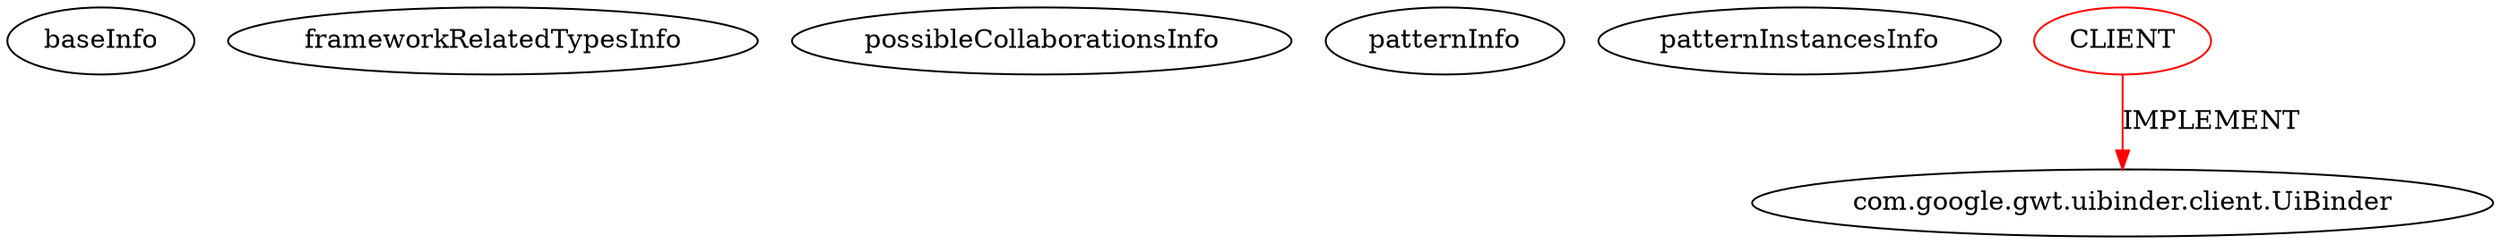 digraph {
baseInfo[graphId=175,category="pattern",isAnonymous=false,possibleRelation=false]
frameworkRelatedTypesInfo[0="com.google.gwt.uibinder.client.UiBinder"]
possibleCollaborationsInfo[]
patternInfo[frequency=55.0,patternRootClient=0]
patternInstancesInfo[0="wuiidl-webservice~/wuiidl-webservice/webservice-master/tourGuide/src/webServices/tourGuide/presentation/client/views/login/LoginView.java~LoginViewUiBinder~4685",1="laaglu-lib-gwt-svg-edu-commons~/laaglu-lib-gwt-svg-edu-commons/lib-gwt-svg-edu-commons-master/src/main/java/org/vectomatic/svg/edu/client/commons/ConfirmBox.java~RestartBinder~3489",2="WSDOT-WSDOT-Search-GWT~/WSDOT-WSDOT-Search-GWT/WSDOT-Search-GWT-master/src/gov/wa/wsdot/search/client/Popup.java~Binder~444",3="j78wu-HyperDex-GUI~/j78wu-HyperDex-GUI/HyperDex-GUI-master/src/com/hyperdex/web/client/view/ValueList.java~ValueListUiBinder~3090",4="drweaver-gwt_garage_control~/drweaver-gwt_garage_control/gwt_garage_control-master/src/drweaver/garagecontrol/client/view/mobile/GarageControlOptionsViewMobile.java~GarageControlOptionsViewMobileUiBinder~1308",5="yossren-UIBinderExample~/yossren-UIBinderExample/UIBinderExample-master/src/com/jedfonner/examples/client/HelloWorld.java~MyUiBinder~4719",6="laaglu-lib-gwt-svg-edu-commons~/laaglu-lib-gwt-svg-edu-commons/lib-gwt-svg-edu-commons-master/src/main/java/org/vectomatic/svg/edu/client/commons/LicenseBox.java~LicenseBoxBinder~3487",7="Masonu-Sample_MVP_pattern_with_GWT~/Masonu-Sample_MVP_pattern_with_GWT/Sample_MVP_pattern_with_GWT-master/src/fr/mason/louchart/client/view/MenuBarView.java~MyUiBinder~309",8="skavish-collaborative-paint~/skavish-collaborative-paint/collaborative-paint-master/src/com/acme/collpaint/client/page/CollPaintView.java~CollPaintViewUiBinder~4494",9="ashtonthomas-gwt-fast-touch-press~/ashtonthomas-gwt-fast-touch-press/gwt-fast-touch-press-master/src/io/ashton/fastpress/client/TestFastPressElement.java~TestFastPressElementUiBinder~742",10="mansiT-UiBinder~/mansiT-UiBinder/UiBinder-master/uibinder/src/com/mansi/client/dndboard.java~dndboardUiBinder~3691",11="jDramaix-SlidingPuzzle~/jDramaix-SlidingPuzzle/SlidingPuzzle-master/src/be/dramaix/ai/slidingpuzzle/client/LoadingDialog.java~InformationPopupUiBinder~3107",12="j78wu-HyperDex-GUI~/j78wu-HyperDex-GUI/HyperDex-GUI-master/src/com/hyperdex/web/client/view/HyperSpaceTwo.java~Binder~3097",13="shantanusinghal-gwt-tut~/shantanusinghal-gwt-tut/gwt-tut-master/src/com/ptc/tut/client/views/PersonView.java~PersonViewUiBinder~4480",14="drweaver-gwt_garage_control~/drweaver-gwt_garage_control/gwt_garage_control-master/src/drweaver/garagecontrol/client/view/desktop/GarageControlViewDesktop.java~GarageControlViewDesktopUiBinder~1304",15="geomajas-geomajas-widget-definitions-sample~/geomajas-geomajas-widget-definitions-sample/geomajas-widget-definitions-sample-master/example/src/main/java/example/client/widget/example/ExampleWidgetViewImpl.java~MyUiBinder~1340",16="cbopp-gwt-taglist~/cbopp-gwt-taglist/gwt-taglist-master/src/test/java/com/virilis_software/gwt/taglist/client/samples/NonEditView.java~Binder~1057",17="Masonu-Sample_MVP_pattern_with_GWT~/Masonu-Sample_MVP_pattern_with_GWT/Sample_MVP_pattern_with_GWT-master/src/fr/mason/louchart/client/view/HomeView.java~MyUiBinder~311",18="j78wu-HyperDex-GUI~/j78wu-HyperDex-GUI/HyperDex-GUI-master/src/com/hyperdex/web/client/view/NavBar.java~Binder~3083",19="pandurangpatil-gwt-youtube~/pandurangpatil-gwt-youtube/gwt-youtube-master/gwt-youtube-player/src/main/java/open/pandurang/gwt/youtube/client/YouTubePlayer.java~MyUiBinder~4260",20="cbopp-gwt-taglist~/cbopp-gwt-taglist/gwt-taglist-master/src/main/java/com/virilis_software/gwt/taglist/client/comp/taglist/TagListView.java~Binder~1039",21="yossren-UIBinderExample~/yossren-UIBinderExample/UIBinderExample-master/src/com/jedfonner/examples/client/HelloWidgetWorld.java~MyUiBinder~4715",22="carlos-aguayo-html5gwthistory~/carlos-aguayo-html5gwthistory/html5gwthistory-master/src/com/dreamskiale/client/GoodbyeViewImpl.java~GoodbyeViewImplUiBinder~1019",23="anozaki-GwtHelloMvpTest~/anozaki-GwtHelloMvpTest/GwtHelloMvpTest-master/src/main/java/com/hellomvp/client/ui/HelloViewImpl.java~HelloViewImplUiBinder~675",24="mrsmastara-home~/mrsmastara-home/home-master/youtube/src/main/java/com/youtube/play/client/local/KitchenSink.java~KitchenSinkClientUiBinder~4060",25="svor-SimpleGWTProject~/svor-SimpleGWTProject/SimpleGWTProject-master/src/com/tutorialspoint/client/Login.java~LoginUiBinder~4530",26="drweaver-gwt_garage_control~/drweaver-gwt_garage_control/gwt_garage_control-master/src/drweaver/garagecontrol/client/view/mobile/GarageControlViewMobile.java~GarageControlViewMobileUiBinder~1310",27="burrsutter-gwt-hellodata~/burrsutter-gwt-hellodata/gwt-hellodata-master/src/main/java/org/jboss/as/quickstarts/gwthelloworld/client/local/HelloWorldClient.java~MyUiBinder~1002",28="WSDOT-WSDOT-Search-GWT~/WSDOT-WSDOT-Search-GWT/WSDOT-Search-GWT-master/src/gov/wa/wsdot/search/client/SearchWidget.java~SearchWidgetUiBinder~450",29="j78wu-HyperDex-GUI~/j78wu-HyperDex-GUI/HyperDex-GUI-master/src/com/hyperdex/web/client/view/spaceDetail.java~spaceDetailUiBinder~3101",30="vlapan-PhotoBank~/vlapan-PhotoBank/PhotoBank-master/src/com/vlapan/gwt/photobank/client/ui/selector/SelectorWidget.java~SelectorWidgetUiBinder~4633",31="shantanusinghal-gwt-tut~/shantanusinghal-gwt-tut/gwt-tut-master/src/com/ptc/tut/client/views/SampleForm.java~SampleFormUiBinder~4482",32="cluePrints-gwt-snake~/cluePrints-gwt-snake/gwt-snake-master/src/s3/client/presentation/GWTView.java~GWTViewUiBinder~1089",33="cbopp-gwt-taglist~/cbopp-gwt-taglist/gwt-taglist-master/src/test/java/com/virilis_software/gwt/taglist/client/samples/EditView.java~Binder~1052",34="jumanor-client-nodejsgwt~/jumanor-client-nodejsgwt/client-nodejsgwt-master/src/main/java/pck/client/chat/TFormChat.java~TFormChatUiBinder~3313",35="felype87-gwt~/felype87-gwt/gwt-master/Minefield/src/com/felype/minefield/client/GameLevelDialog.java~GameLevelDialogUiBinder~1324",36="bebenko-leksi~/bebenko-leksi/leksi-master/gwted/src/main/java/sk/portugal/leksi/editor/client/Login.java~LoginUiBinder~822",37="j78wu-HyperDex-GUI~/j78wu-HyperDex-GUI/HyperDex-GUI-master/src/com/hyperdex/web/client/view/spaceList.java~Binder~3086",38="carlos-aguayo-html5gwthistory~/carlos-aguayo-html5gwthistory/html5gwthistory-master/src/com/dreamskiale/client/HelloViewImpl.java~HelloViewImplUiBinder~1010",39="ashtonthomas-gwt-fast-touch-press~/ashtonthomas-gwt-fast-touch-press/gwt-fast-touch-press-master/src/io/ashton/fastpress/client/TestSlowPressElement.java~TestSlowPressElementUiBinder~737",40="drweaver-gwt_garage_control~/drweaver-gwt_garage_control/gwt_garage_control-master/src/drweaver/garagecontrol/client/view/desktop/GarageControlOptionsViewDesktop.java~GarageControlOptionsViewDesktopUiBinder~1306",41="WSDOT-WSDOT-Search-GWT~/WSDOT-WSDOT-Search-GWT/WSDOT-Search-GWT-master/src/gov/wa/wsdot/search/client/PageLinks.java~PageLinksUiBinder~438",42="Archerw-mastermind~/Archerw-mastermind/mastermind-master/nyu-smg-mastermind/src/org/mastermind/graphics/MasterMindGraphic.java~MasterMindGraphicsUiBinder~30",43="kaladron-Webhack~/kaladron-Webhack/Webhack-master/src/net/webhack/game/client/WebhackGnome.java~MyUiBinder~3335",44="vlapan-PhotoBank~/vlapan-PhotoBank/PhotoBank-master/src/com/vlapan/gwt/photobank/client/ui/NotificationPanel.java~NotificationPanelUiBinder~4617",45="cbopp-gwt-taglist~/cbopp-gwt-taglist/gwt-taglist-master/src/main/java/com/virilis_software/gwt/taglist/client/comp/tag/TagView.java~Binder~1030",46="oussamazoghlami-TetrisGwt~/oussamazoghlami-TetrisGwt/TetrisGwt-master/Tetris/src/com/sfeir/tutorials/client/views/TetrisView.java~TetrisViewUiBinder~4244",47="mansiT-UiBinder~/mansiT-UiBinder/UiBinder-master/uibinder/src/com/mansi/client/HelloWidgetWorld.java~MyUiBinder~3687",48="Masonu-Sample_MVP_pattern_with_GWT~/Masonu-Sample_MVP_pattern_with_GWT/Sample_MVP_pattern_with_GWT-master/src/fr/mason/louchart/client/controller/AppController.java~MyUiBinder~297",49="yossren-UIBinderExample~/yossren-UIBinderExample/UIBinderExample-master/src/com/jedfonner/examples/client/HelloButton.java~MyUiBinder~4717",50="dissdoc-hellogwt~/dissdoc-hellogwt/hellogwt-master/src/main/java/com/hellogwt/client/HelloGWTWidget.java~HelloGWTWidgetUiBinder~1274",51="Masonu-Sample_MVP_pattern_with_GWT~/Masonu-Sample_MVP_pattern_with_GWT/Sample_MVP_pattern_with_GWT-master/src/fr/mason/louchart/client/view/PageView.java~MyUiBinder~307",52="gdks-GWT-MVP~/gdks-GWT-MVP/GWT-MVP-master/src/com/gfi/training/gwtmvp/client/views/PersonView.java~PersonViewUiBinder~1335",53="vlapan-PhotoBank~/vlapan-PhotoBank/PhotoBank-master/src/com/vlapan/gwt/photobank/client/ui/PhotoBrowser.java~PhotoBrowserUiBinder~4601",54="mansiT-UiBinder~/mansiT-UiBinder/UiBinder-master/uibinder/src/com/mansi/client/MyHTMLTable.java~MyUiBinder~3689"]
1[label="com.google.gwt.uibinder.client.UiBinder",vertexType="FRAMEWORK_INTERFACE_TYPE",isFrameworkType=false]
0[label="CLIENT",vertexType="ROOT_CLIENT_CLASS_DECLARATION",isFrameworkType=false,color=red]
0->1[label="IMPLEMENT",color=red]
}
